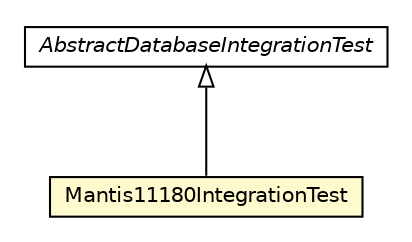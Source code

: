 #!/usr/local/bin/dot
#
# Class diagram 
# Generated by UMLGraph version R5_6-24-gf6e263 (http://www.umlgraph.org/)
#

digraph G {
	edge [fontname="Helvetica",fontsize=10,labelfontname="Helvetica",labelfontsize=10];
	node [fontname="Helvetica",fontsize=10,shape=plaintext];
	nodesep=0.25;
	ranksep=0.5;
	// nl.b3p.Mantis11180IntegrationTest
	c678 [label=<<table title="nl.b3p.Mantis11180IntegrationTest" border="0" cellborder="1" cellspacing="0" cellpadding="2" port="p" bgcolor="lemonChiffon" href="./Mantis11180IntegrationTest.html">
		<tr><td><table border="0" cellspacing="0" cellpadding="1">
<tr><td align="center" balign="center"> Mantis11180IntegrationTest </td></tr>
		</table></td></tr>
		</table>>, URL="./Mantis11180IntegrationTest.html", fontname="Helvetica", fontcolor="black", fontsize=10.0];
	// nl.b3p.AbstractDatabaseIntegrationTest
	c687 [label=<<table title="nl.b3p.AbstractDatabaseIntegrationTest" border="0" cellborder="1" cellspacing="0" cellpadding="2" port="p" href="./AbstractDatabaseIntegrationTest.html">
		<tr><td><table border="0" cellspacing="0" cellpadding="1">
<tr><td align="center" balign="center"><font face="Helvetica-Oblique"> AbstractDatabaseIntegrationTest </font></td></tr>
		</table></td></tr>
		</table>>, URL="./AbstractDatabaseIntegrationTest.html", fontname="Helvetica", fontcolor="black", fontsize=10.0];
	//nl.b3p.Mantis11180IntegrationTest extends nl.b3p.AbstractDatabaseIntegrationTest
	c687:p -> c678:p [dir=back,arrowtail=empty];
}

